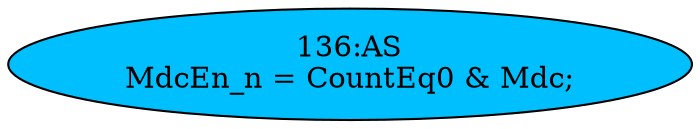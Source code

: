 strict digraph "" {
	node [label="\N"];
	"136:AS"	 [ast="<pyverilog.vparser.ast.Assign object at 0x7f94c7fab750>",
		def_var="['MdcEn_n']",
		fillcolor=deepskyblue,
		label="136:AS
MdcEn_n = CountEq0 & Mdc;",
		statements="[]",
		style=filled,
		typ=Assign,
		use_var="['CountEq0', 'Mdc']"];
}
